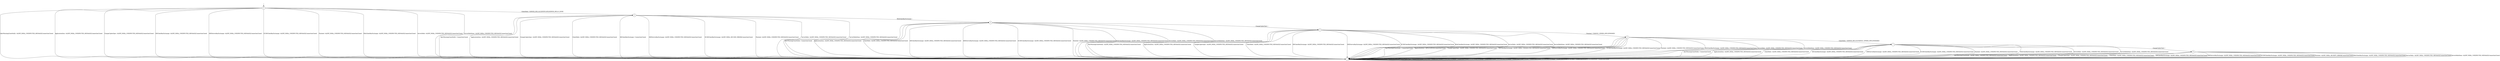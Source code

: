 digraph g {
__start0 [label="" shape="none"];

	s0 [shape="circle" label="0"];
	s1 [shape="circle" label="1"];
	s2 [shape="circle" label="2"];
	s3 [shape="circle" label="3"];
	s4 [shape="circle" label="4"];
	s5 [shape="circle" label="5"];
	s6 [shape="circle" label="6"];
	s7 [shape="circle" label="7"];
	s0 -> s1 [label="AlertWarningCloseNotify / ALERT_FATAL_UNEXPECTED_MESSAGE|ConnectionClosed"];
	s0 -> s1 [label="ApplicationData / ALERT_FATAL_UNEXPECTED_MESSAGE|ConnectionClosed"];
	s0 -> s1 [label="ChangeCipherSpec / ALERT_FATAL_UNEXPECTED_MESSAGE|ConnectionClosed"];
	s0 -> s2 [label="ClientHello / SERVER_HELLO|CERTIFICATE|SERVER_HELLO_DONE"];
	s0 -> s1 [label="DHClientKeyExchange / ALERT_FATAL_UNEXPECTED_MESSAGE|ConnectionClosed"];
	s0 -> s1 [label="DHEServerKeyExchange / ALERT_FATAL_UNEXPECTED_MESSAGE|ConnectionClosed"];
	s0 -> s1 [label="ECDHClientKeyExchange / ALERT_FATAL_UNEXPECTED_MESSAGE|ConnectionClosed"];
	s0 -> s1 [label="Finished / ALERT_FATAL_UNEXPECTED_MESSAGE|ConnectionClosed"];
	s0 -> s1 [label="RSAClientKeyExchange / ALERT_FATAL_UNEXPECTED_MESSAGE|ConnectionClosed"];
	s0 -> s1 [label="ServerHello / ALERT_FATAL_UNEXPECTED_MESSAGE|ConnectionClosed"];
	s0 -> s1 [label="ServerHelloDone / ALERT_FATAL_UNEXPECTED_MESSAGE|ConnectionClosed"];
	s1 -> s1 [label="AlertWarningCloseNotify / ConnectionClosed"];
	s1 -> s1 [label="ApplicationData / ConnectionClosed"];
	s1 -> s1 [label="ChangeCipherSpec / ConnectionClosed"];
	s1 -> s1 [label="ClientHello / ConnectionClosed"];
	s1 -> s1 [label="DHClientKeyExchange / ConnectionClosed"];
	s1 -> s1 [label="DHEServerKeyExchange / ConnectionClosed"];
	s1 -> s1 [label="ECDHClientKeyExchange / ConnectionClosed"];
	s1 -> s1 [label="Finished / ConnectionClosed"];
	s1 -> s1 [label="RSAClientKeyExchange / ConnectionClosed"];
	s1 -> s1 [label="ServerHello / ConnectionClosed"];
	s1 -> s1 [label="ServerHelloDone / ConnectionClosed"];
	s2 -> s1 [label="AlertWarningCloseNotify / ConnectionClosed"];
	s2 -> s1 [label="ApplicationData / ALERT_FATAL_UNEXPECTED_MESSAGE|ConnectionClosed"];
	s2 -> s1 [label="ChangeCipherSpec / ALERT_FATAL_UNEXPECTED_MESSAGE|ConnectionClosed"];
	s2 -> s1 [label="ClientHello / ALERT_FATAL_UNEXPECTED_MESSAGE|ConnectionClosed"];
	s2 -> s1 [label="DHClientKeyExchange / ConnectionClosed"];
	s2 -> s1 [label="DHEServerKeyExchange / ALERT_FATAL_UNEXPECTED_MESSAGE|ConnectionClosed"];
	s2 -> s1 [label="ECDHClientKeyExchange / ALERT_FATAL_DECODE_ERROR|ConnectionClosed"];
	s2 -> s1 [label="Finished / ALERT_FATAL_UNEXPECTED_MESSAGE|ConnectionClosed"];
	s2 -> s3 [label="RSAClientKeyExchange / -"];
	s2 -> s1 [label="ServerHello / ALERT_FATAL_UNEXPECTED_MESSAGE|ConnectionClosed"];
	s2 -> s1 [label="ServerHelloDone / ALERT_FATAL_UNEXPECTED_MESSAGE|ConnectionClosed"];
	s3 -> s1 [label="AlertWarningCloseNotify / ConnectionClosed"];
	s3 -> s1 [label="ApplicationData / ALERT_FATAL_UNEXPECTED_MESSAGE|ConnectionClosed"];
	s3 -> s4 [label="ChangeCipherSpec / -"];
	s3 -> s1 [label="ClientHello / ALERT_FATAL_UNEXPECTED_MESSAGE|ConnectionClosed"];
	s3 -> s1 [label="DHClientKeyExchange / ALERT_FATAL_UNEXPECTED_MESSAGE|ConnectionClosed"];
	s3 -> s1 [label="DHEServerKeyExchange / ALERT_FATAL_UNEXPECTED_MESSAGE|ConnectionClosed"];
	s3 -> s1 [label="ECDHClientKeyExchange / ALERT_FATAL_UNEXPECTED_MESSAGE|ConnectionClosed"];
	s3 -> s1 [label="Finished / ALERT_FATAL_UNEXPECTED_MESSAGE|ConnectionClosed"];
	s3 -> s1 [label="RSAClientKeyExchange / ALERT_FATAL_UNEXPECTED_MESSAGE|ConnectionClosed"];
	s3 -> s1 [label="ServerHello / ALERT_FATAL_UNEXPECTED_MESSAGE|ConnectionClosed"];
	s3 -> s1 [label="ServerHelloDone / ALERT_FATAL_UNEXPECTED_MESSAGE|ConnectionClosed"];
	s4 -> s1 [label="AlertWarningCloseNotify / ALERT_FATAL_UNEXPECTED_MESSAGE|ConnectionClosed"];
	s4 -> s1 [label="ApplicationData / ALERT_FATAL_UNEXPECTED_MESSAGE|ConnectionClosed"];
	s4 -> s1 [label="ChangeCipherSpec / ALERT_FATAL_UNEXPECTED_MESSAGE|ConnectionClosed"];
	s4 -> s1 [label="ClientHello / ALERT_FATAL_UNEXPECTED_MESSAGE|ConnectionClosed"];
	s4 -> s1 [label="DHClientKeyExchange / ALERT_FATAL_UNEXPECTED_MESSAGE|ConnectionClosed"];
	s4 -> s1 [label="DHEServerKeyExchange / ALERT_FATAL_UNEXPECTED_MESSAGE|ConnectionClosed"];
	s4 -> s1 [label="ECDHClientKeyExchange / ALERT_FATAL_UNEXPECTED_MESSAGE|ConnectionClosed"];
	s4 -> s5 [label="Finished / CHANGE_CIPHER_SPEC|FINISHED"];
	s4 -> s1 [label="RSAClientKeyExchange / ALERT_FATAL_UNEXPECTED_MESSAGE|ConnectionClosed"];
	s4 -> s1 [label="ServerHello / ALERT_FATAL_UNEXPECTED_MESSAGE|ConnectionClosed"];
	s4 -> s1 [label="ServerHelloDone / ALERT_FATAL_UNEXPECTED_MESSAGE|ConnectionClosed"];
	s5 -> s1 [label="AlertWarningCloseNotify / ConnectionClosed"];
	s5 -> s1 [label="ApplicationData / APPLICATION|ConnectionClosed"];
	s5 -> s1 [label="ChangeCipherSpec / ALERT_FATAL_UNEXPECTED_MESSAGE|ConnectionClosed"];
	s5 -> s7 [label="ClientHello / SERVER_HELLO|CHANGE_CIPHER_SPEC|FINISHED"];
	s5 -> s1 [label="DHClientKeyExchange / ALERT_FATAL_UNEXPECTED_MESSAGE|ConnectionClosed"];
	s5 -> s1 [label="DHEServerKeyExchange / ALERT_FATAL_UNEXPECTED_MESSAGE|ConnectionClosed"];
	s5 -> s1 [label="ECDHClientKeyExchange / ALERT_FATAL_UNEXPECTED_MESSAGE|ConnectionClosed"];
	s5 -> s1 [label="Finished / ALERT_FATAL_UNEXPECTED_MESSAGE|ConnectionClosed"];
	s5 -> s1 [label="RSAClientKeyExchange / ALERT_FATAL_UNEXPECTED_MESSAGE|ConnectionClosed"];
	s5 -> s1 [label="ServerHello / ALERT_FATAL_UNEXPECTED_MESSAGE|ConnectionClosed"];
	s5 -> s1 [label="ServerHelloDone / ALERT_FATAL_UNEXPECTED_MESSAGE|ConnectionClosed"];
	s6 -> s1 [label="AlertWarningCloseNotify / ALERT_FATAL_UNEXPECTED_MESSAGE|ConnectionClosed"];
	s6 -> s1 [label="ApplicationData / ALERT_FATAL_UNEXPECTED_MESSAGE|ConnectionClosed"];
	s6 -> s1 [label="ChangeCipherSpec / ALERT_FATAL_UNEXPECTED_MESSAGE|ConnectionClosed"];
	s6 -> s1 [label="ClientHello / ALERT_FATAL_UNEXPECTED_MESSAGE|ConnectionClosed"];
	s6 -> s1 [label="DHClientKeyExchange / ALERT_FATAL_UNEXPECTED_MESSAGE|ConnectionClosed"];
	s6 -> s1 [label="DHEServerKeyExchange / ALERT_FATAL_UNEXPECTED_MESSAGE|ConnectionClosed"];
	s6 -> s1 [label="ECDHClientKeyExchange / ALERT_FATAL_UNEXPECTED_MESSAGE|ConnectionClosed"];
	s6 -> s1 [label="Finished / ALERT_FATAL_DECRYPT_ERROR|ConnectionClosed"];
	s6 -> s1 [label="RSAClientKeyExchange / ALERT_FATAL_UNEXPECTED_MESSAGE|ConnectionClosed"];
	s6 -> s1 [label="ServerHello / ALERT_FATAL_UNEXPECTED_MESSAGE|ConnectionClosed"];
	s6 -> s1 [label="ServerHelloDone / ALERT_FATAL_UNEXPECTED_MESSAGE|ConnectionClosed"];
	s7 -> s1 [label="AlertWarningCloseNotify / ConnectionClosed"];
	s7 -> s1 [label="ApplicationData / ALERT_FATAL_UNEXPECTED_MESSAGE|ConnectionClosed"];
	s7 -> s6 [label="ChangeCipherSpec / -"];
	s7 -> s1 [label="ClientHello / ALERT_FATAL_UNEXPECTED_MESSAGE|ConnectionClosed"];
	s7 -> s1 [label="DHClientKeyExchange / ALERT_FATAL_UNEXPECTED_MESSAGE|ConnectionClosed"];
	s7 -> s1 [label="DHEServerKeyExchange / ALERT_FATAL_UNEXPECTED_MESSAGE|ConnectionClosed"];
	s7 -> s1 [label="ECDHClientKeyExchange / ALERT_FATAL_UNEXPECTED_MESSAGE|ConnectionClosed"];
	s7 -> s1 [label="Finished / ALERT_FATAL_UNEXPECTED_MESSAGE|ConnectionClosed"];
	s7 -> s1 [label="RSAClientKeyExchange / ALERT_FATAL_UNEXPECTED_MESSAGE|ConnectionClosed"];
	s7 -> s1 [label="ServerHello / ALERT_FATAL_UNEXPECTED_MESSAGE|ConnectionClosed"];
	s7 -> s1 [label="ServerHelloDone / ALERT_FATAL_UNEXPECTED_MESSAGE|ConnectionClosed"];

__start0 -> s0;
}
